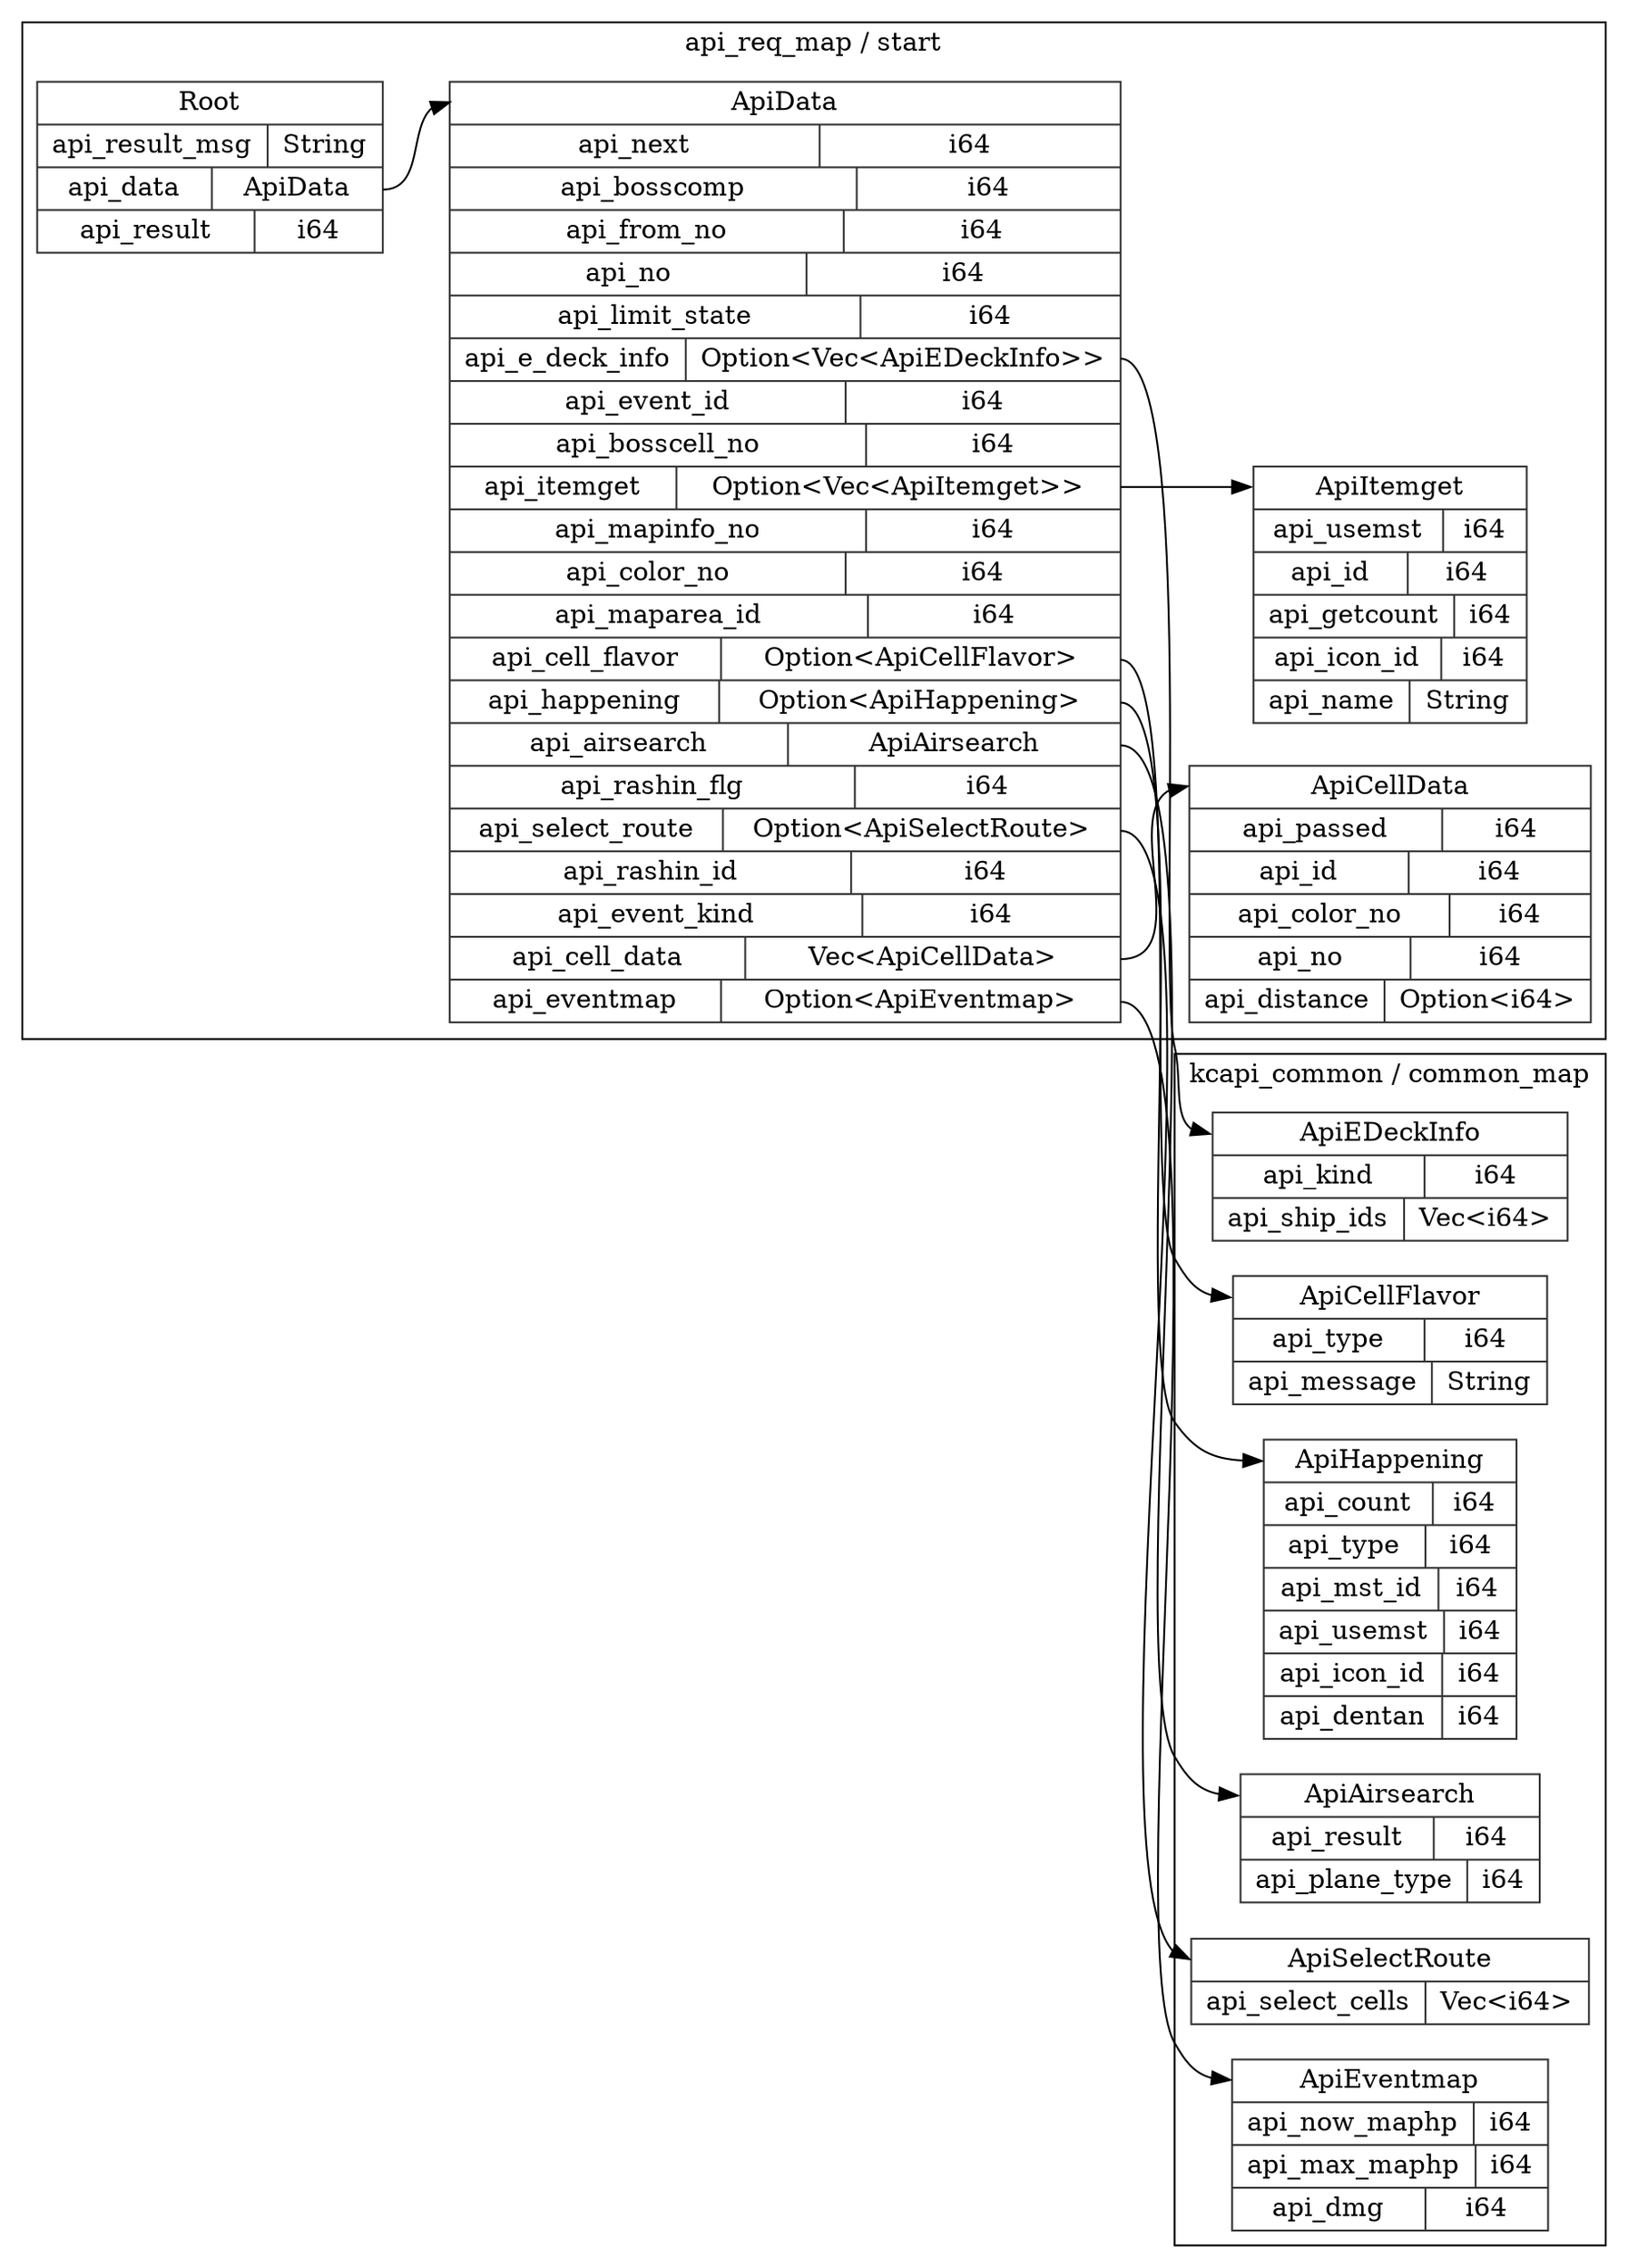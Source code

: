 digraph {
  rankdir=LR;
  subgraph cluster_0 {
    label="api_req_map / start";
    node [style="filled", color=white, style="solid", color=gray20];
    api_req_map__start__ApiItemget [label="<ApiItemget> ApiItemget  | { api_usemst | <api_usemst> i64 } | { api_id | <api_id> i64 } | { api_getcount | <api_getcount> i64 } | { api_icon_id | <api_icon_id> i64 } | { api_name | <api_name> String }", shape=record];
    api_req_map__start__Root [label="<Root> Root  | { api_result_msg | <api_result_msg> String } | { api_data | <api_data> ApiData } | { api_result | <api_result> i64 }", shape=record];
    api_req_map__start__ApiData;
    api_req_map__start__Root:api_data:e -> api_req_map__start__ApiData:ApiData:w;
    api_req_map__start__ApiData [label="<ApiData> ApiData  | { api_next | <api_next> i64 } | { api_bosscomp | <api_bosscomp> i64 } | { api_from_no | <api_from_no> i64 } | { api_no | <api_no> i64 } | { api_limit_state | <api_limit_state> i64 } | { api_e_deck_info | <api_e_deck_info> Option\<Vec\<ApiEDeckInfo\>\> } | { api_event_id | <api_event_id> i64 } | { api_bosscell_no | <api_bosscell_no> i64 } | { api_itemget | <api_itemget> Option\<Vec\<ApiItemget\>\> } | { api_mapinfo_no | <api_mapinfo_no> i64 } | { api_color_no | <api_color_no> i64 } | { api_maparea_id | <api_maparea_id> i64 } | { api_cell_flavor | <api_cell_flavor> Option\<ApiCellFlavor\> } | { api_happening | <api_happening> Option\<ApiHappening\> } | { api_airsearch | <api_airsearch> ApiAirsearch } | { api_rashin_flg | <api_rashin_flg> i64 } | { api_select_route | <api_select_route> Option\<ApiSelectRoute\> } | { api_rashin_id | <api_rashin_id> i64 } | { api_event_kind | <api_event_kind> i64 } | { api_cell_data | <api_cell_data> Vec\<ApiCellData\> } | { api_eventmap | <api_eventmap> Option\<ApiEventmap\> }", shape=record];
    api_req_map__start__ApiData:api_itemget:e -> api_req_map__start__ApiItemget:ApiItemget:w;
    api_req_map__start__ApiCellData;
    api_req_map__start__ApiData:api_cell_data:e -> api_req_map__start__ApiCellData:ApiCellData:w;
    api_req_map__start__ApiCellData [label="<ApiCellData> ApiCellData  | { api_passed | <api_passed> i64 } | { api_id | <api_id> i64 } | { api_color_no | <api_color_no> i64 } | { api_no | <api_no> i64 } | { api_distance | <api_distance> Option\<i64\> }", shape=record];
  }
  subgraph cluster_1 {
    label="kcapi_common / common_map";
    node [style="filled", color=white, style="solid", color=gray20];
    kcapi_common__common_map__ApiEDeckInfo [label="<ApiEDeckInfo> ApiEDeckInfo  | { api_kind | <api_kind> i64 } | { api_ship_ids | <api_ship_ids> Vec\<i64\> }", shape=record];
    kcapi_common__common_map__ApiCellFlavor [label="<ApiCellFlavor> ApiCellFlavor  | { api_type | <api_type> i64 } | { api_message | <api_message> String }", shape=record];
    kcapi_common__common_map__ApiHappening [label="<ApiHappening> ApiHappening  | { api_count | <api_count> i64 } | { api_type | <api_type> i64 } | { api_mst_id | <api_mst_id> i64 } | { api_usemst | <api_usemst> i64 } | { api_icon_id | <api_icon_id> i64 } | { api_dentan | <api_dentan> i64 }", shape=record];
    kcapi_common__common_map__ApiAirsearch [label="<ApiAirsearch> ApiAirsearch  | { api_result | <api_result> i64 } | { api_plane_type | <api_plane_type> i64 }", shape=record];
    kcapi_common__common_map__ApiSelectRoute [label="<ApiSelectRoute> ApiSelectRoute  | { api_select_cells | <api_select_cells> Vec\<i64\> }", shape=record];
    kcapi_common__common_map__ApiEventmap [label="<ApiEventmap> ApiEventmap  | { api_now_maphp | <api_now_maphp> i64 } | { api_max_maphp | <api_max_maphp> i64 } | { api_dmg | <api_dmg> i64 }", shape=record];
  }
  api_req_map__start__ApiData:api_e_deck_info:e -> kcapi_common__common_map__ApiEDeckInfo:ApiEDeckInfo:w;
  api_req_map__start__ApiData:api_cell_flavor:e -> kcapi_common__common_map__ApiCellFlavor:ApiCellFlavor:w;
  api_req_map__start__ApiData:api_happening:e -> kcapi_common__common_map__ApiHappening:ApiHappening:w;
  api_req_map__start__ApiData:api_airsearch:e -> kcapi_common__common_map__ApiAirsearch:ApiAirsearch:w;
  api_req_map__start__ApiData:api_select_route:e -> kcapi_common__common_map__ApiSelectRoute:ApiSelectRoute:w;
  api_req_map__start__ApiData:api_eventmap:e -> kcapi_common__common_map__ApiEventmap:ApiEventmap:w;
}

